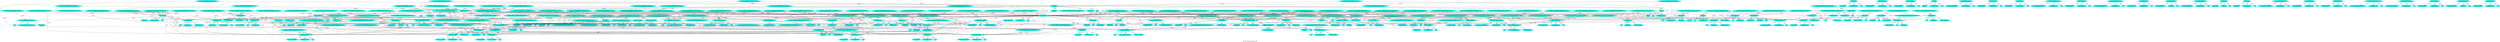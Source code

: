 digraph  {
	graph [label="My facebook ego friendship network"];
	node [label="\N"];
	"Luiz Fernando Pegorer"	 [color="#02F3DD",
		style=filled];
	"Luiz Fernando Pegorer" -> "Luiz Fernando Pegorer"	 [label=friend];
	64026	 [color="#02F3F1",
		label="Luiz Fernando Pegorer",
		style=filled];
	"Luiz Fernando Pegorer" -> 64026	 [label=name];
	64027	 [color="#02F3F1",
		label=100001840368814,
		style=filled];
	"Luiz Fernando Pegorer" -> 64027	 [label=uid];
	64028	 [color="#02F3F1",
		label=60,
		style=filled];
	"Luiz Fernando Pegorer" -> 64028	 [label=posts];
	"João Geraldo Morselli"	 [color="#02F3DD",
		style=filled];
	"Luiz Fernando Pegorer" -> "João Geraldo Morselli"	 [label=friend];
	"Geraldo Carvalho"	 [color="#02F3DD",
		style=filled];
	"Luiz Fernando Pegorer" -> "Geraldo Carvalho"	 [label=friend];
	"Murilo F. R. Murilo"	 [color="#02F3DD",
		style=filled];
	"Luiz Fernando Pegorer" -> "Murilo F. R. Murilo"	 [label=friend];
	"Jose Antonio Moroni"	 [color="#02F3DD",
		style=filled];
	"Luiz Fernando Pegorer" -> "Jose Antonio Moroni"	 [label=friend];
	"Alexandre Alves Santiago"	 [color="#02F3DD",
		style=filled];
	"Luiz Fernando Pegorer" -> "Alexandre Alves Santiago"	 [label=friend];
	"João Geraldo Morselli" -> "João Geraldo Morselli"	 [label=friend];
	64029	 [color="#02F3F1",
		label="João Geraldo Morselli",
		style=filled];
	"João Geraldo Morselli" -> 64029	 [label=name];
	64030	 [color="#02F3F1",
		label=100000611760569,
		style=filled];
	"João Geraldo Morselli" -> 64030	 [label=uid];
	64031	 [color="#02F3F1",
		label=7,
		style=filled];
	"João Geraldo Morselli" -> 64031	 [label=posts];
	"Geraldo Carvalho" -> "Luiz Fernando Pegorer"	 [label=friend];
	"Geraldo Carvalho" -> "João Geraldo Morselli"	 [label=friend];
	64032	 [color="#02F3F1",
		label="Geraldo Carvalho",
		style=filled];
	"Geraldo Carvalho" -> 64032	 [label=name];
	64033	 [color="#02F3F1",
		label=100000491776358,
		style=filled];
	"Geraldo Carvalho" -> 64033	 [label=uid];
	64034	 [color="#02F3F1",
		label=4,
		style=filled];
	"Geraldo Carvalho" -> 64034	 [label=posts];
	"Evilasio Almeida"	 [color="#02F3DD",
		style=filled];
	"Geraldo Carvalho" -> "Evilasio Almeida"	 [label=friend];
	"Geraldo Carvalho" -> "Murilo F. R. Murilo"	 [label=friend];
	"Mayume Kioto Kamura"	 [color="#02F3DD",
		style=filled];
	"Geraldo Carvalho" -> "Mayume Kioto Kamura"	 [label=friend];
	"Cleber Lourenço"	 [color="#02F3DD",
		style=filled];
	"Geraldo Carvalho" -> "Cleber Lourenço"	 [label=friend];
	"Graça Azeredo"	 [color="#02F3DD",
		style=filled];
	"Geraldo Carvalho" -> "Graça Azeredo"	 [label=friend];
	"Evilasio Almeida" -> "Luiz Fernando Pegorer"	 [label=friend];
	64035	 [color="#02F3F1",
		label="Evilasio Almeida",
		style=filled];
	"Evilasio Almeida" -> 64035	 [label=name];
	64036	 [color="#02F3F1",
		label=100001564781259,
		style=filled];
	"Evilasio Almeida" -> 64036	 [label=uid];
	64037	 [color="#02F3F1",
		label=3,
		style=filled];
	"Evilasio Almeida" -> 64037	 [label=posts];
	64038	 [color="#02F3F1",
		label="Murilo F. R. Murilo",
		style=filled];
	"Murilo F. R. Murilo" -> 64038	 [label=name];
	64039	 [color="#02F3F1",
		label=100002545264436,
		style=filled];
	"Murilo F. R. Murilo" -> 64039	 [label=uid];
	64040	 [color="#02F3F1",
		label=2,
		style=filled];
	"Murilo F. R. Murilo" -> 64040	 [label=posts];
	"Manuel Alves"	 [color="#02F3DD",
		style=filled];
	64041	 [color="#02F3F1",
		label="Manuel Alves",
		style=filled];
	"Manuel Alves" -> 64041	 [label=name];
	64042	 [color="#02F3F1",
		label=100000308556769,
		style=filled];
	"Manuel Alves" -> 64042	 [label=uid];
	64043	 [color="#02F3F1",
		label=1,
		style=filled];
	"Manuel Alves" -> 64043	 [label=posts];
	"Edmilson Dos Santos Tiburcio"	 [color="#02F3DD",
		style=filled];
	"Edmilson Dos Santos Tiburcio" -> "Luiz Fernando Pegorer"	 [label=friend];
	"Edmilson Dos Santos Tiburcio" -> "João Geraldo Morselli"	 [label=friend];
	64044	 [color="#02F3F1",
		label="Edmilson Dos Santos Tiburcio",
		style=filled];
	"Edmilson Dos Santos Tiburcio" -> 64044	 [label=name];
	64045	 [color="#02F3F1",
		label=100000165138108,
		style=filled];
	"Edmilson Dos Santos Tiburcio" -> 64045	 [label=uid];
	64046	 [color="#02F3F1",
		label=0,
		style=filled];
	"Edmilson Dos Santos Tiburcio" -> 64046	 [label=posts];
	"Edmilson Dos Santos Tiburcio" -> "Mayume Kioto Kamura"	 [label=friend];
	"Rita Santos"	 [color="#02F3DD",
		style=filled];
	"Rita Santos" -> "Luiz Fernando Pegorer"	 [label=friend];
	"Rita Santos" -> "João Geraldo Morselli"	 [label=friend];
	"Rita Santos" -> "Murilo F. R. Murilo"	 [label=friend];
	64047	 [color="#02F3F1",
		label="Rita Santos",
		style=filled];
	"Rita Santos" -> 64047	 [label=name];
	64048	 [color="#02F3F1",
		label=100002602245881,
		style=filled];
	"Rita Santos" -> 64048	 [label=uid];
	64049	 [color="#02F3F1",
		label=0,
		style=filled];
	"Rita Santos" -> 64049	 [label=posts];
	"Gilberto De Breyne Guarani Kaiowá"	 [color="#02F3DD",
		style=filled];
	"Rita Santos" -> "Gilberto De Breyne Guarani Kaiowá"	 [label=friend];
	"André Caregnato"	 [color="#02F3DD",
		style=filled];
	"Rita Santos" -> "André Caregnato"	 [label=friend];
	"Rodrigo Blazzio"	 [color="#02F3DD",
		style=filled];
	"Rita Santos" -> "Rodrigo Blazzio"	 [label=friend];
	"Fernando Nunes"	 [color="#02F3DD",
		style=filled];
	"Rita Santos" -> "Fernando Nunes"	 [label=friend];
	"Girap Corre Na Veia"	 [color="#02F3DD",
		style=filled];
	64050	 [color="#02F3F1",
		label="Girap Corre Na Veia",
		style=filled];
	"Girap Corre Na Veia" -> 64050	 [label=name];
	64051	 [color="#02F3F1",
		label=100002706681491,
		style=filled];
	"Girap Corre Na Veia" -> 64051	 [label=uid];
	64052	 [color="#02F3F1",
		label=1,
		style=filled];
	"Girap Corre Na Veia" -> 64052	 [label=posts];
	"Edsandro Monteiro"	 [color="#02F3DD",
		style=filled];
	64053	 [color="#02F3F1",
		label="Edsandro Monteiro",
		style=filled];
	"Edsandro Monteiro" -> 64053	 [label=name];
	64054	 [color="#02F3F1",
		label=100001824363686,
		style=filled];
	"Edsandro Monteiro" -> 64054	 [label=uid];
	64055	 [color="#02F3F1",
		label=1,
		style=filled];
	"Edsandro Monteiro" -> 64055	 [label=posts];
	"Democracia Direta"	 [color="#02F3DD",
		style=filled];
	"Democracia Direta" -> "Luiz Fernando Pegorer"	 [label=friend];
	"Democracia Direta" -> "João Geraldo Morselli"	 [label=friend];
	"Democracia Direta" -> "Geraldo Carvalho"	 [label=friend];
	"Democracia Direta" -> "Evilasio Almeida"	 [label=friend];
	"Democracia Direta" -> "Murilo F. R. Murilo"	 [label=friend];
	64056	 [color="#02F3F1",
		label="Democracia Direta",
		style=filled];
	"Democracia Direta" -> 64056	 [label=name];
	64057	 [color="#02F3F1",
		label=100003265980072,
		style=filled];
	"Democracia Direta" -> 64057	 [label=uid];
	64058	 [color="#02F3F1",
		label=4,
		style=filled];
	"Democracia Direta" -> 64058	 [label=posts];
	"Paulo Maia"	 [color="#02F3DD",
		style=filled];
	"Democracia Direta" -> "Paulo Maia"	 [label=friend];
	"João Silva"	 [color="#02F3DD",
		style=filled];
	"Democracia Direta" -> "João Silva"	 [label=friend];
	"Yuri Alexandre Fotógrafo"	 [color="#02F3DD",
		style=filled];
	"Democracia Direta" -> "Yuri Alexandre Fotógrafo"	 [label=friend];
	"Marcos Dias"	 [color="#02F3DD",
		style=filled];
	"Democracia Direta" -> "Marcos Dias"	 [label=friend];
	"Matheus Carvalho"	 [color="#02F3DD",
		style=filled];
	"Democracia Direta" -> "Matheus Carvalho"	 [label=friend];
	"Eunice de Queiroz"	 [color="#02F3DD",
		style=filled];
	"Democracia Direta" -> "Eunice de Queiroz"	 [label=friend];
	"Caio Marcelo Lourenço"	 [color="#02F3DD",
		style=filled];
	"Democracia Direta" -> "Caio Marcelo Lourenço"	 [label=friend];
	"Lucas Barbosa"	 [color="#02F3DD",
		style=filled];
	"Democracia Direta" -> "Lucas Barbosa"	 [label=friend];
	"Democracia Direta" -> "Mayume Kioto Kamura"	 [label=friend];
	"Alfonso Perez"	 [color="#02F3DD",
		style=filled];
	"Democracia Direta" -> "Alfonso Perez"	 [label=friend];
	"Democracia Direta" -> "Jose Antonio Moroni"	 [label=friend];
	"Diego Valadão"	 [color="#02F3DD",
		style=filled];
	"Democracia Direta" -> "Diego Valadão"	 [label=friend];
	"Lumarsol Matos"	 [color="#02F3DD",
		style=filled];
	"Democracia Direta" -> "Lumarsol Matos"	 [label=friend];
	"Democracia Direta" -> "Cleber Lourenço"	 [label=friend];
	"União Por Moradia Paraná"	 [color="#02F3DD",
		style=filled];
	"Democracia Direta" -> "União Por Moradia Paraná"	 [label=friend];
	"Maite Santamarta"	 [color="#02F3DD",
		style=filled];
	"Democracia Direta" -> "Maite Santamarta"	 [label=friend];
	"Rafael Rossi"	 [color="#02F3DD",
		style=filled];
	"Democracia Direta" -> "Rafael Rossi"	 [label=friend];
	"Angelica Angel"	 [color="#02F3DD",
		style=filled];
	"Democracia Direta" -> "Angelica Angel"	 [label=friend];
	"Fernando Lopo"	 [color="#02F3DD",
		style=filled];
	"Democracia Direta" -> "Fernando Lopo"	 [label=friend];
	"Mauricio Gonçalves Vieira"	 [color="#02F3DD",
		style=filled];
	"Democracia Direta" -> "Mauricio Gonçalves Vieira"	 [label=friend];
	"Jornal A Nova Democracia"	 [color="#02F3DD",
		style=filled];
	"Democracia Direta" -> "Jornal A Nova Democracia"	 [label=friend];
	"Democracia Direta" -> "Alexandre Alves Santiago"	 [label=friend];
	"Democracia Direta" -> "Rodrigo Blazzio"	 [label=friend];
	"Hefestos Wend"	 [color="#02F3DD",
		style=filled];
	"Democracia Direta" -> "Hefestos Wend"	 [label=friend];
	"Marcos Celeiro"	 [color="#02F3DD",
		style=filled];
	"Democracia Direta" -> "Marcos Celeiro"	 [label=friend];
	"Daniel Mazola"	 [color="#02F3DD",
		style=filled];
	"Democracia Direta" -> "Daniel Mazola"	 [label=friend];
	"Edson F. Nascimento"	 [color="#02F3DD",
		style=filled];
	"Democracia Direta" -> "Edson F. Nascimento"	 [label=friend];
	"Djanira Tostes de Barros"	 [color="#02F3DD",
		style=filled];
	"Democracia Direta" -> "Djanira Tostes de Barros"	 [label=friend];
	"Democracia Direta" -> "Fernando Nunes"	 [label=friend];
	"Democracia Direta" -> "Graça Azeredo"	 [label=friend];
	"Fhaby Cabral"	 [color="#02F3DD",
		style=filled];
	"Democracia Direta" -> "Fhaby Cabral"	 [label=friend];
	"Acauã Guarani Kaiowá"	 [color="#02F3DD",
		style=filled];
	"Democracia Direta" -> "Acauã Guarani Kaiowá"	 [label=friend];
	"Ana Karla Moreira Silva"	 [color="#02F3DD",
		style=filled];
	"Ana Karla Moreira Silva" -> "Luiz Fernando Pegorer"	 [label=friend];
	64059	 [color="#02F3F1",
		label="Ana Karla Moreira Silva",
		style=filled];
	"Ana Karla Moreira Silva" -> 64059	 [label=name];
	64060	 [color="#02F3F1",
		label=100002471683768,
		style=filled];
	"Ana Karla Moreira Silva" -> 64060	 [label=uid];
	64061	 [color="#02F3F1",
		label=0,
		style=filled];
	"Ana Karla Moreira Silva" -> 64061	 [label=posts];
	"Joao Carlos Santos"	 [color="#02F3DD",
		style=filled];
	"Joao Carlos Santos" -> "Luiz Fernando Pegorer"	 [label=friend];
	64062	 [color="#02F3F1",
		label="Joao Carlos Santos",
		style=filled];
	"Joao Carlos Santos" -> 64062	 [label=name];
	64063	 [color="#02F3F1",
		label=100000972049883,
		style=filled];
	"Joao Carlos Santos" -> 64063	 [label=uid];
	64064	 [color="#02F3F1",
		label=0,
		style=filled];
	"Joao Carlos Santos" -> 64064	 [label=posts];
	64065	 [color="#02F3F1",
		label="Paulo Maia",
		style=filled];
	"Paulo Maia" -> 64065	 [label=name];
	64066	 [color="#02F3F1",
		label=1098825766,
		style=filled];
	"Paulo Maia" -> 64066	 [label=uid];
	64067	 [color="#02F3F1",
		label=3,
		style=filled];
	"Paulo Maia" -> 64067	 [label=posts];
	"Dani Dani"	 [color="#02F3DD",
		style=filled];
	64068	 [color="#02F3F1",
		label="Dani Dani",
		style=filled];
	"Dani Dani" -> 64068	 [label=name];
	64069	 [color="#02F3F1",
		label=100005150976848,
		style=filled];
	"Dani Dani" -> 64069	 [label=uid];
	64070	 [color="#02F3F1",
		label=2,
		style=filled];
	"Dani Dani" -> 64070	 [label=posts];
	"Fernando Araujo Konesuk"	 [color="#02F3DD",
		style=filled];
	64071	 [color="#02F3F1",
		label="Fernando Araujo Konesuk",
		style=filled];
	"Fernando Araujo Konesuk" -> 64071	 [label=name];
	64072	 [color="#02F3F1",
		label=100001876409191,
		style=filled];
	"Fernando Araujo Konesuk" -> 64072	 [label=uid];
	64073	 [color="#02F3F1",
		label=2,
		style=filled];
	"Fernando Araujo Konesuk" -> 64073	 [label=posts];
	"João Silva" -> "João Silva"	 [label=friend];
	64074	 [color="#02F3F1",
		label="João Silva",
		style=filled];
	"João Silva" -> 64074	 [label=name];
	64075	 [color="#02F3F1",
		label=100005069190396,
		style=filled];
	"João Silva" -> 64075	 [label=uid];
	64076	 [color="#02F3F1",
		label=3,
		style=filled];
	"João Silva" -> 64076	 [label=posts];
	64077	 [color="#02F3F1",
		label="Yuri Alexandre Fotógrafo",
		style=filled];
	"Yuri Alexandre Fotógrafo" -> 64077	 [label=name];
	64078	 [color="#02F3F1",
		label=100001700432573,
		style=filled];
	"Yuri Alexandre Fotógrafo" -> 64078	 [label=uid];
	64079	 [color="#02F3F1",
		label=1,
		style=filled];
	"Yuri Alexandre Fotógrafo" -> 64079	 [label=posts];
	"Huma Tecnologia"	 [color="#02F3DD",
		style=filled];
	64080	 [color="#02F3F1",
		label="Huma Tecnologia",
		style=filled];
	"Huma Tecnologia" -> 64080	 [label=name];
	64081	 [color="#02F3F1",
		label=100002293478574,
		style=filled];
	"Huma Tecnologia" -> 64081	 [label=uid];
	64082	 [color="#02F3F1",
		label=3,
		style=filled];
	"Huma Tecnologia" -> 64082	 [label=posts];
	64083	 [color="#02F3F1",
		label="Gilberto De Breyne Guarani Kaiowá",
		style=filled];
	"Gilberto De Breyne Guarani Kaiowá" -> 64083	 [label=name];
	64084	 [color="#02F3F1",
		label=1400035362,
		style=filled];
	"Gilberto De Breyne Guarani Kaiowá" -> 64084	 [label=uid];
	64085	 [color="#02F3F1",
		label=2,
		style=filled];
	"Gilberto De Breyne Guarani Kaiowá" -> 64085	 [label=posts];
	64086	 [color="#02F3F1",
		label="André Caregnato",
		style=filled];
	"André Caregnato" -> 64086	 [label=name];
	64087	 [color="#02F3F1",
		label=100001422530196,
		style=filled];
	"André Caregnato" -> 64087	 [label=uid];
	64088	 [color="#02F3F1",
		label=3,
		style=filled];
	"André Caregnato" -> 64088	 [label=posts];
	"Paulo Kasmirski"	 [color="#02F3DD",
		style=filled];
	64089	 [color="#02F3F1",
		label="Paulo Kasmirski",
		style=filled];
	"Paulo Kasmirski" -> 64089	 [label=name];
	64090	 [color="#02F3F1",
		label=100000577551611,
		style=filled];
	"Paulo Kasmirski" -> 64090	 [label=uid];
	64091	 [color="#02F3F1",
		label=2,
		style=filled];
	"Paulo Kasmirski" -> 64091	 [label=posts];
	"Marcos Dias" -> "Marcos Dias"	 [label=friend];
	64092	 [color="#02F3F1",
		label="Marcos Dias",
		style=filled];
	"Marcos Dias" -> 64092	 [label=name];
	64093	 [color="#02F3F1",
		label=1669313773,
		style=filled];
	"Marcos Dias" -> 64093	 [label=uid];
	64094	 [color="#02F3F1",
		label=2,
		style=filled];
	"Marcos Dias" -> 64094	 [label=posts];
	"Marcos Dias" -> "Alfonso Perez"	 [label=friend];
	"Jeferson Pereira"	 [color="#02F3DD",
		style=filled];
	"Jeferson Pereira" -> "Jeferson Pereira"	 [label=friend];
	64095	 [color="#02F3F1",
		label="Jeferson Pereira",
		style=filled];
	"Jeferson Pereira" -> 64095	 [label=name];
	64096	 [color="#02F3F1",
		label=100000112249273,
		style=filled];
	"Jeferson Pereira" -> 64096	 [label=uid];
	64097	 [color="#02F3F1",
		label=1,
		style=filled];
	"Jeferson Pereira" -> 64097	 [label=posts];
	"Jeferson Pereira" -> "Alfonso Perez"	 [label=friend];
	"Núcleo De Consciência Negra"	 [color="#02F3DD",
		style=filled];
	64098	 [color="#02F3F1",
		label="Núcleo De Consciência Negra",
		style=filled];
	"Núcleo De Consciência Negra" -> 64098	 [label=name];
	64099	 [color="#02F3F1",
		label=100002618333183,
		style=filled];
	"Núcleo De Consciência Negra" -> 64099	 [label=uid];
	64100	 [color="#02F3F1",
		label=1,
		style=filled];
	"Núcleo De Consciência Negra" -> 64100	 [label=posts];
	"Matheus Carvalho" -> "Matheus Carvalho"	 [label=friend];
	64101	 [color="#02F3F1",
		label="Matheus Carvalho",
		style=filled];
	"Matheus Carvalho" -> 64101	 [label=name];
	64102	 [color="#02F3F1",
		label=100002951347222,
		style=filled];
	"Matheus Carvalho" -> 64102	 [label=uid];
	64103	 [color="#02F3F1",
		label=3,
		style=filled];
	"Matheus Carvalho" -> 64103	 [label=posts];
	"Eunice de Queiroz" -> "Eunice de Queiroz"	 [label=friend];
	64104	 [color="#02F3F1",
		label="Eunice de Queiroz",
		style=filled];
	"Eunice de Queiroz" -> 64104	 [label=name];
	64105	 [color="#02F3F1",
		label=100003359510759,
		style=filled];
	"Eunice de Queiroz" -> 64105	 [label=uid];
	64106	 [color="#02F3F1",
		label=1,
		style=filled];
	"Eunice de Queiroz" -> 64106	 [label=posts];
	"Joao Santos"	 [color="#02F3DD",
		style=filled];
	"Joao Santos" -> "André Caregnato"	 [label=friend];
	64107	 [color="#02F3F1",
		label="Joao Santos",
		style=filled];
	"Joao Santos" -> 64107	 [label=name];
	64108	 [color="#02F3F1",
		label=1069095194,
		style=filled];
	"Joao Santos" -> 64108	 [label=uid];
	64109	 [color="#02F3F1",
		label=0,
		style=filled];
	"Joao Santos" -> 64109	 [label=posts];
	"Joao Santos" -> "Lucas Barbosa"	 [label=friend];
	"Joao Santos" -> "Diego Valadão"	 [label=friend];
	"Joao Santos" -> "Cleber Lourenço"	 [label=friend];
	"Joao Santos" -> "Edson F. Nascimento"	 [label=friend];
	"Caio Marcelo Lourenço" -> "Caio Marcelo Lourenço"	 [label=friend];
	64110	 [color="#02F3F1",
		label="Caio Marcelo Lourenço",
		style=filled];
	"Caio Marcelo Lourenço" -> 64110	 [label=name];
	64111	 [color="#02F3F1",
		label=100000612866607,
		style=filled];
	"Caio Marcelo Lourenço" -> 64111	 [label=uid];
	64112	 [color="#02F3F1",
		label=1,
		style=filled];
	"Caio Marcelo Lourenço" -> 64112	 [label=posts];
	"ByAnon Fawkes"	 [color="#02F3DD",
		style=filled];
	"ByAnon Fawkes" -> "Caio Marcelo Lourenço"	 [label=friend];
	"ByAnon Fawkes" -> "ByAnon Fawkes"	 [label=friend];
	64113	 [color="#02F3F1",
		label="ByAnon Fawkes",
		style=filled];
	"ByAnon Fawkes" -> 64113	 [label=name];
	64114	 [color="#02F3F1",
		label=100003343697776,
		style=filled];
	"ByAnon Fawkes" -> 64114	 [label=uid];
	64115	 [color="#02F3F1",
		label=1,
		style=filled];
	"ByAnon Fawkes" -> 64115	 [label=posts];
	64116	 [color="#02F3F1",
		label="Lucas Barbosa",
		style=filled];
	"Lucas Barbosa" -> 64116	 [label=name];
	64117	 [color="#02F3F1",
		label=100001574534046,
		style=filled];
	"Lucas Barbosa" -> 64117	 [label=uid];
	64118	 [color="#02F3F1",
		label=3,
		style=filled];
	"Lucas Barbosa" -> 64118	 [label=posts];
	"Leandro Peña-Salvatico"	 [color="#02F3DD",
		style=filled];
	64119	 [color="#02F3F1",
		label="Leandro Peña-Salvatico",
		style=filled];
	"Leandro Peña-Salvatico" -> 64119	 [label=name];
	64120	 [color="#02F3F1",
		label=582645797,
		style=filled];
	"Leandro Peña-Salvatico" -> 64120	 [label=uid];
	64121	 [color="#02F3F1",
		label=2,
		style=filled];
	"Leandro Peña-Salvatico" -> 64121	 [label=posts];
	"Mayume Kioto Kamura" -> "Mayume Kioto Kamura"	 [label=friend];
	64122	 [color="#02F3F1",
		label="Mayume Kioto Kamura",
		style=filled];
	"Mayume Kioto Kamura" -> 64122	 [label=name];
	64123	 [color="#02F3F1",
		label=100004484221675,
		style=filled];
	"Mayume Kioto Kamura" -> 64123	 [label=uid];
	64124	 [color="#02F3F1",
		label=4,
		style=filled];
	"Mayume Kioto Kamura" -> 64124	 [label=posts];
	"Alfonso Perez" -> "Democracia Direta"	 [label=friend];
	"Alfonso Perez" -> "Alfonso Perez"	 [label=friend];
	64125	 [color="#02F3F1",
		label="Alfonso Perez",
		style=filled];
	"Alfonso Perez" -> 64125	 [label=name];
	64126	 [color="#02F3F1",
		label=100002699638563,
		style=filled];
	"Alfonso Perez" -> 64126	 [label=uid];
	64127	 [color="#02F3F1",
		label=2,
		style=filled];
	"Alfonso Perez" -> 64127	 [label=posts];
	64128	 [color="#02F3F1",
		label="Jose Antonio Moroni",
		style=filled];
	"Jose Antonio Moroni" -> 64128	 [label=name];
	64129	 [color="#02F3F1",
		label=1385161181,
		style=filled];
	"Jose Antonio Moroni" -> 64129	 [label=uid];
	64130	 [color="#02F3F1",
		label=5,
		style=filled];
	"Jose Antonio Moroni" -> 64130	 [label=posts];
	"Diego Valadão" -> "Luiz Fernando Pegorer"	 [label=friend];
	"Diego Valadão" -> "João Geraldo Morselli"	 [label=friend];
	"Diego Valadão" -> "Democracia Direta"	 [label=friend];
	"Diego Valadão" -> "Alfonso Perez"	 [label=friend];
	"Diego Valadão" -> "Jose Antonio Moroni"	 [label=friend];
	"Diego Valadão" -> "Diego Valadão"	 [label=friend];
	64131	 [color="#02F3F1",
		label="Diego Valadão",
		style=filled];
	"Diego Valadão" -> 64131	 [label=name];
	64132	 [color="#02F3F1",
		label=100000139196863,
		style=filled];
	"Diego Valadão" -> 64132	 [label=uid];
	64133	 [color="#02F3F1",
		label=1,
		style=filled];
	"Diego Valadão" -> 64133	 [label=posts];
	"Diego Valadão" -> "Lumarsol Matos"	 [label=friend];
	"Diego Valadão" -> "Cleber Lourenço"	 [label=friend];
	"Diego Valadão" -> "União Por Moradia Paraná"	 [label=friend];
	"Diego Valadão" -> "Maite Santamarta"	 [label=friend];
	"Lumarsol Matos" -> "João Geraldo Morselli"	 [label=friend];
	64134	 [color="#02F3F1",
		label="Lumarsol Matos",
		style=filled];
	"Lumarsol Matos" -> 64134	 [label=name];
	64135	 [color="#02F3F1",
		label=577324396,
		style=filled];
	"Lumarsol Matos" -> 64135	 [label=uid];
	64136	 [color="#02F3F1",
		label=1,
		style=filled];
	"Lumarsol Matos" -> 64136	 [label=posts];
	"Marcha Xingu Vivo"	 [color="#02F3DD",
		style=filled];
	64137	 [color="#02F3F1",
		label="Marcha Xingu Vivo",
		style=filled];
	"Marcha Xingu Vivo" -> 64137	 [label=name];
	64138	 [color="#02F3F1",
		label=100003150897966,
		style=filled];
	"Marcha Xingu Vivo" -> 64138	 [label=uid];
	64139	 [color="#02F3F1",
		label=1,
		style=filled];
	"Marcha Xingu Vivo" -> 64139	 [label=posts];
	"Cleber Lourenço" -> "Cleber Lourenço"	 [label=friend];
	64140	 [color="#02F3F1",
		label="Cleber Lourenço",
		style=filled];
	"Cleber Lourenço" -> 64140	 [label=name];
	64141	 [color="#02F3F1",
		label=100000067478391,
		style=filled];
	"Cleber Lourenço" -> 64141	 [label=uid];
	64142	 [color="#02F3F1",
		label=4,
		style=filled];
	"Cleber Lourenço" -> 64142	 [label=posts];
	"Walther Antonio Diogo Walther Diogo"	 [color="#02F3DD",
		style=filled];
	"Walther Antonio Diogo Walther Diogo" -> "Luiz Fernando Pegorer"	 [label=friend];
	64143	 [color="#02F3F1",
		label="Walther Antonio Diogo Walther Diogo",
		style=filled];
	"Walther Antonio Diogo Walther Diogo" -> 64143	 [label=name];
	64144	 [color="#02F3F1",
		label=1819158439,
		style=filled];
	"Walther Antonio Diogo Walther Diogo" -> 64144	 [label=uid];
	64145	 [color="#02F3F1",
		label=2,
		style=filled];
	"Walther Antonio Diogo Walther Diogo" -> 64145	 [label=posts];
	"Gílber Martins Duarte Duarte"	 [color="#02F3DD",
		style=filled];
	64146	 [color="#02F3F1",
		label="Gílber Martins Duarte Duarte",
		style=filled];
	"Gílber Martins Duarte Duarte" -> 64146	 [label=name];
	64147	 [color="#02F3F1",
		label=100001080616837,
		style=filled];
	"Gílber Martins Duarte Duarte" -> 64147	 [label=uid];
	64148	 [color="#02F3F1",
		label=1,
		style=filled];
	"Gílber Martins Duarte Duarte" -> 64148	 [label=posts];
	"Marcelo Soares"	 [color="#02F3DD",
		style=filled];
	"Marcelo Soares" -> "Luiz Fernando Pegorer"	 [label=friend];
	64149	 [color="#02F3F1",
		label="Marcelo Soares",
		style=filled];
	"Marcelo Soares" -> 64149	 [label=name];
	64150	 [color="#02F3F1",
		label=100002455528302,
		style=filled];
	"Marcelo Soares" -> 64150	 [label=uid];
	64151	 [color="#02F3F1",
		label=2,
		style=filled];
	"Marcelo Soares" -> 64151	 [label=posts];
	"Marcelo Soares" -> "Acauã Guarani Kaiowá"	 [label=friend];
	"Revo Cultura Livre"	 [color="#02F3DD",
		style=filled];
	64152	 [color="#02F3F1",
		label="Revo Cultura Livre",
		style=filled];
	"Revo Cultura Livre" -> 64152	 [label=name];
	64153	 [color="#02F3F1",
		label=100002186685641,
		style=filled];
	"Revo Cultura Livre" -> 64153	 [label=uid];
	64154	 [color="#02F3F1",
		label=1,
		style=filled];
	"Revo Cultura Livre" -> 64154	 [label=posts];
	64155	 [color="#02F3F1",
		label="União Por Moradia Paraná",
		style=filled];
	"União Por Moradia Paraná" -> 64155	 [label=name];
	64156	 [color="#02F3F1",
		label=100000438033584,
		style=filled];
	"União Por Moradia Paraná" -> 64156	 [label=uid];
	64157	 [color="#02F3F1",
		label=2,
		style=filled];
	"União Por Moradia Paraná" -> 64157	 [label=posts];
	"Antonio Jacinto Indio"	 [color="#02F3DD",
		style=filled];
	64158	 [color="#02F3F1",
		label="Antonio Jacinto Indio",
		style=filled];
	"Antonio Jacinto Indio" -> 64158	 [label=name];
	64159	 [color="#02F3F1",
		label=1511473815,
		style=filled];
	"Antonio Jacinto Indio" -> 64159	 [label=uid];
	64160	 [color="#02F3F1",
		label=1,
		style=filled];
	"Antonio Jacinto Indio" -> 64160	 [label=posts];
	64161	 [color="#02F3F1",
		label="Maite Santamarta",
		style=filled];
	"Maite Santamarta" -> 64161	 [label=name];
	64162	 [color="#02F3F1",
		label=100002450637384,
		style=filled];
	"Maite Santamarta" -> 64162	 [label=uid];
	64163	 [color="#02F3F1",
		label=1,
		style=filled];
	"Maite Santamarta" -> 64163	 [label=posts];
	"Lis Rodrigues Rodrigues"	 [color="#02F3DD",
		style=filled];
	"Lis Rodrigues Rodrigues" -> "Luiz Fernando Pegorer"	 [label=friend];
	64164	 [color="#02F3F1",
		label="Lis Rodrigues Rodrigues",
		style=filled];
	"Lis Rodrigues Rodrigues" -> 64164	 [label=name];
	64165	 [color="#02F3F1",
		label=100000517975763,
		style=filled];
	"Lis Rodrigues Rodrigues" -> 64165	 [label=uid];
	64166	 [color="#02F3F1",
		label=0,
		style=filled];
	"Lis Rodrigues Rodrigues" -> 64166	 [label=posts];
	"Lis Rodrigues Rodrigues" -> "Rafael Rossi"	 [label=friend];
	"Ana Carolina Bordonale Delefrate"	 [color="#02F3DD",
		style=filled];
	"Ana Carolina Bordonale Delefrate" -> "Luiz Fernando Pegorer"	 [label=friend];
	64167	 [color="#02F3F1",
		label="Ana Carolina Bordonale Delefrate",
		style=filled];
	"Ana Carolina Bordonale Delefrate" -> 64167	 [label=name];
	64168	 [color="#02F3F1",
		label=100002602098389,
		style=filled];
	"Ana Carolina Bordonale Delefrate" -> 64168	 [label=uid];
	64169	 [color="#02F3F1",
		label=0,
		style=filled];
	"Ana Carolina Bordonale Delefrate" -> 64169	 [label=posts];
	64170	 [color="#02F3F1",
		label="Rafael Rossi",
		style=filled];
	"Rafael Rossi" -> 64170	 [label=name];
	64171	 [color="#02F3F1",
		label=100001215383224,
		style=filled];
	"Rafael Rossi" -> 64171	 [label=uid];
	64172	 [color="#02F3F1",
		label=1,
		style=filled];
	"Rafael Rossi" -> 64172	 [label=posts];
	"Vinicius Dias"	 [color="#02F3DD",
		style=filled];
	"Vinicius Dias" -> "Rafael Rossi"	 [label=friend];
	64173	 [color="#02F3F1",
		label="Vinicius Dias",
		style=filled];
	"Vinicius Dias" -> 64173	 [label=name];
	64174	 [color="#02F3F1",
		label=100000761608134,
		style=filled];
	"Vinicius Dias" -> 64174	 [label=uid];
	64175	 [color="#02F3F1",
		label=0,
		style=filled];
	"Vinicius Dias" -> 64175	 [label=posts];
	"Fernando Mutti Rebello"	 [color="#02F3DD",
		style=filled];
	"Fernando Mutti Rebello" -> "Luiz Fernando Pegorer"	 [label=friend];
	64176	 [color="#02F3F1",
		label="Fernando Mutti Rebello",
		style=filled];
	"Fernando Mutti Rebello" -> 64176	 [label=name];
	64177	 [color="#02F3F1",
		label=100003643495677,
		style=filled];
	"Fernando Mutti Rebello" -> 64177	 [label=uid];
	64178	 [color="#02F3F1",
		label=0,
		style=filled];
	"Fernando Mutti Rebello" -> 64178	 [label=posts];
	"Angelica Angel" -> "Alfonso Perez"	 [label=friend];
	64179	 [color="#02F3F1",
		label="Angelica Angel",
		style=filled];
	"Angelica Angel" -> 64179	 [label=name];
	64180	 [color="#02F3F1",
		label=100001072510301,
		style=filled];
	"Angelica Angel" -> 64180	 [label=uid];
	64181	 [color="#02F3F1",
		label=2,
		style=filled];
	"Angelica Angel" -> 64181	 [label=posts];
	64182	 [color="#02F3F1",
		label="Fernando Lopo",
		style=filled];
	"Fernando Lopo" -> 64182	 [label=name];
	64183	 [color="#02F3F1",
		label=100000023447779,
		style=filled];
	"Fernando Lopo" -> 64183	 [label=uid];
	64184	 [color="#02F3F1",
		label=1,
		style=filled];
	"Fernando Lopo" -> 64184	 [label=posts];
	"José F. Capela"	 [color="#02F3DD",
		style=filled];
	"José F. Capela" -> "Fernando Lopo"	 [label=friend];
	64185	 [color="#02F3F1",
		label="José F. Capela",
		style=filled];
	"José F. Capela" -> 64185	 [label=name];
	64186	 [color="#02F3F1",
		label=100000752716551,
		style=filled];
	"José F. Capela" -> 64186	 [label=uid];
	64187	 [color="#02F3F1",
		label=0,
		style=filled];
	"José F. Capela" -> 64187	 [label=posts];
	"Mauricio Gonçalves Vieira" -> "Democracia Direta"	 [label=friend];
	"Mauricio Gonçalves Vieira" -> "ByAnon Fawkes"	 [label=friend];
	"Mauricio Gonçalves Vieira" -> "Leandro Peña-Salvatico"	 [label=friend];
	"Mauricio Gonçalves Vieira" -> "Mauricio Gonçalves Vieira"	 [label=friend];
	64188	 [color="#02F3F1",
		label="Mauricio Gonçalves Vieira",
		style=filled];
	"Mauricio Gonçalves Vieira" -> 64188	 [label=name];
	64189	 [color="#02F3F1",
		label=1739305394,
		style=filled];
	"Mauricio Gonçalves Vieira" -> 64189	 [label=uid];
	64190	 [color="#02F3F1",
		label=1,
		style=filled];
	"Mauricio Gonçalves Vieira" -> 64190	 [label=posts];
	"Mauricio Gonçalves Vieira" -> "Alexandre Alves Santiago"	 [label=friend];
	64191	 [color="#02F3F1",
		label="Jornal A Nova Democracia",
		style=filled];
	"Jornal A Nova Democracia" -> 64191	 [label=name];
	64192	 [color="#02F3F1",
		label=100002530371938,
		style=filled];
	"Jornal A Nova Democracia" -> 64192	 [label=uid];
	64193	 [color="#02F3F1",
		label=2,
		style=filled];
	"Jornal A Nova Democracia" -> 64193	 [label=posts];
	"Alexandre Alves Santiago" -> "Alexandre Alves Santiago"	 [label=friend];
	64194	 [color="#02F3F1",
		label="Alexandre Alves Santiago",
		style=filled];
	"Alexandre Alves Santiago" -> 64194	 [label=name];
	64195	 [color="#02F3F1",
		label=100000178194407,
		style=filled];
	"Alexandre Alves Santiago" -> 64195	 [label=uid];
	64196	 [color="#02F3F1",
		label=6,
		style=filled];
	"Alexandre Alves Santiago" -> 64196	 [label=posts];
	"Juliane Botelho Ricaldes"	 [color="#02F3DD",
		style=filled];
	64197	 [color="#02F3F1",
		label="Juliane Botelho Ricaldes",
		style=filled];
	"Juliane Botelho Ricaldes" -> 64197	 [label=name];
	64198	 [color="#02F3F1",
		label=100000031359851,
		style=filled];
	"Juliane Botelho Ricaldes" -> 64198	 [label=uid];
	64199	 [color="#02F3F1",
		label=2,
		style=filled];
	"Juliane Botelho Ricaldes" -> 64199	 [label=posts];
	"Ivonete Jacob"	 [color="#02F3DD",
		style=filled];
	64200	 [color="#02F3F1",
		label="Ivonete Jacob",
		style=filled];
	"Ivonete Jacob" -> 64200	 [label=name];
	64201	 [color="#02F3F1",
		label=761802617,
		style=filled];
	"Ivonete Jacob" -> 64201	 [label=uid];
	64202	 [color="#02F3F1",
		label=1,
		style=filled];
	"Ivonete Jacob" -> 64202	 [label=posts];
	"Rodrigo Blazzio" -> "Luiz Fernando Pegorer"	 [label=friend];
	64203	 [color="#02F3F1",
		label="Rodrigo Blazzio",
		style=filled];
	"Rodrigo Blazzio" -> 64203	 [label=name];
	64204	 [color="#02F3F1",
		label=100001894088799,
		style=filled];
	"Rodrigo Blazzio" -> 64204	 [label=uid];
	64205	 [color="#02F3F1",
		label=3,
		style=filled];
	"Rodrigo Blazzio" -> 64205	 [label=posts];
	64206	 [color="#02F3F1",
		label="Hefestos Wend",
		style=filled];
	"Hefestos Wend" -> 64206	 [label=name];
	64207	 [color="#02F3F1",
		label=100004673222830,
		style=filled];
	"Hefestos Wend" -> 64207	 [label=uid];
	64208	 [color="#02F3F1",
		label=1,
		style=filled];
	"Hefestos Wend" -> 64208	 [label=posts];
	64209	 [color="#02F3F1",
		label="Marcos Celeiro",
		style=filled];
	"Marcos Celeiro" -> 64209	 [label=name];
	64210	 [color="#02F3F1",
		label=1314951704,
		style=filled];
	"Marcos Celeiro" -> 64210	 [label=uid];
	64211	 [color="#02F3F1",
		label=3,
		style=filled];
	"Marcos Celeiro" -> 64211	 [label=posts];
	"Regina Luisa"	 [color="#02F3DD",
		style=filled];
	64212	 [color="#02F3F1",
		label="Regina Luisa",
		style=filled];
	"Regina Luisa" -> 64212	 [label=name];
	64213	 [color="#02F3F1",
		label=100004283113278,
		style=filled];
	"Regina Luisa" -> 64213	 [label=uid];
	64214	 [color="#02F3F1",
		label=1,
		style=filled];
	"Regina Luisa" -> 64214	 [label=posts];
	"Ivan Davi"	 [color="#02F3DD",
		style=filled];
	"Ivan Davi" -> "Angelica Angel"	 [label=friend];
	64215	 [color="#02F3F1",
		label="Ivan Davi",
		style=filled];
	"Ivan Davi" -> 64215	 [label=name];
	64216	 [color="#02F3F1",
		label=100000201552297,
		style=filled];
	"Ivan Davi" -> 64216	 [label=uid];
	64217	 [color="#02F3F1",
		label=0,
		style=filled];
	"Ivan Davi" -> 64217	 [label=posts];
	"Jose Luiz Junior"	 [color="#02F3DD",
		style=filled];
	"Jose Luiz Junior" -> "Angelica Angel"	 [label=friend];
	64218	 [color="#02F3F1",
		label="Jose Luiz Junior",
		style=filled];
	"Jose Luiz Junior" -> 64218	 [label=name];
	64219	 [color="#02F3F1",
		label=100003939810189,
		style=filled];
	"Jose Luiz Junior" -> 64219	 [label=uid];
	64220	 [color="#02F3F1",
		label=0,
		style=filled];
	"Jose Luiz Junior" -> 64220	 [label=posts];
	"Sabrina Oliveira"	 [color="#02F3DD",
		style=filled];
	"Sabrina Oliveira" -> "Luiz Fernando Pegorer"	 [label=friend];
	"Sabrina Oliveira" -> "Rodrigo Blazzio"	 [label=friend];
	64221	 [color="#02F3F1",
		label="Sabrina Oliveira",
		style=filled];
	"Sabrina Oliveira" -> 64221	 [label=name];
	64222	 [color="#02F3F1",
		label=100000200976565,
		style=filled];
	"Sabrina Oliveira" -> 64222	 [label=uid];
	64223	 [color="#02F3F1",
		label=0,
		style=filled];
	"Sabrina Oliveira" -> 64223	 [label=posts];
	"Pablo Müller"	 [color="#02F3DD",
		style=filled];
	"Pablo Müller" -> "Luiz Fernando Pegorer"	 [label=friend];
	64224	 [color="#02F3F1",
		label="Pablo Müller",
		style=filled];
	"Pablo Müller" -> 64224	 [label=name];
	64225	 [color="#02F3F1",
		label=100000082224300,
		style=filled];
	"Pablo Müller" -> 64225	 [label=uid];
	64226	 [color="#02F3F1",
		label=0,
		style=filled];
	"Pablo Müller" -> 64226	 [label=posts];
	"Victor Moretti"	 [color="#02F3DD",
		style=filled];
	"Victor Moretti" -> "Mayume Kioto Kamura"	 [label=friend];
	64227	 [color="#02F3F1",
		label="Victor Moretti",
		style=filled];
	"Victor Moretti" -> 64227	 [label=name];
	64228	 [color="#02F3F1",
		label=100001597392279,
		style=filled];
	"Victor Moretti" -> 64228	 [label=uid];
	64229	 [color="#02F3F1",
		label=0,
		style=filled];
	"Victor Moretti" -> 64229	 [label=posts];
	"Jose Vasconcelos Vasconcelos"	 [color="#02F3DD",
		style=filled];
	64230	 [color="#02F3F1",
		label="Jose Vasconcelos Vasconcelos",
		style=filled];
	"Jose Vasconcelos Vasconcelos" -> 64230	 [label=name];
	64231	 [color="#02F3F1",
		label=100000097321513,
		style=filled];
	"Jose Vasconcelos Vasconcelos" -> 64231	 [label=uid];
	64232	 [color="#02F3F1",
		label=1,
		style=filled];
	"Jose Vasconcelos Vasconcelos" -> 64232	 [label=posts];
	64233	 [color="#02F3F1",
		label="Daniel Mazola",
		style=filled];
	"Daniel Mazola" -> 64233	 [label=name];
	64234	 [color="#02F3F1",
		label=100002335680833,
		style=filled];
	"Daniel Mazola" -> 64234	 [label=uid];
	64235	 [color="#02F3F1",
		label=3,
		style=filled];
	"Daniel Mazola" -> 64235	 [label=posts];
	"Marduke Reese"	 [color="#02F3DD",
		style=filled];
	"Marduke Reese" -> "Angelica Angel"	 [label=friend];
	64236	 [color="#02F3F1",
		label="Marduke Reese",
		style=filled];
	"Marduke Reese" -> 64236	 [label=name];
	64237	 [color="#02F3F1",
		label=1410736429,
		style=filled];
	"Marduke Reese" -> 64237	 [label=uid];
	64238	 [color="#02F3F1",
		label=0,
		style=filled];
	"Marduke Reese" -> 64238	 [label=posts];
	"Edson F. Nascimento" -> "Edson F. Nascimento"	 [label=friend];
	64239	 [color="#02F3F1",
		label="Edson F. Nascimento",
		style=filled];
	"Edson F. Nascimento" -> 64239	 [label=name];
	64240	 [color="#02F3F1",
		label=100001502259602,
		style=filled];
	"Edson F. Nascimento" -> 64240	 [label=uid];
	64241	 [color="#02F3F1",
		label=2,
		style=filled];
	"Edson F. Nascimento" -> 64241	 [label=posts];
	"Edson F. Nascimento" -> "Djanira Tostes de Barros"	 [label=friend];
	"Djanira Tostes de Barros" -> "Edson F. Nascimento"	 [label=friend];
	64242	 [color="#02F3F1",
		label="Djanira Tostes de Barros",
		style=filled];
	"Djanira Tostes de Barros" -> 64242	 [label=name];
	64243	 [color="#02F3F1",
		label=100000435102985,
		style=filled];
	"Djanira Tostes de Barros" -> 64243	 [label=uid];
	64244	 [color="#02F3F1",
		label=2,
		style=filled];
	"Djanira Tostes de Barros" -> 64244	 [label=posts];
	"José Da Silva Guarani Kaiowá"	 [color="#02F3DD",
		style=filled];
	"José Da Silva Guarani Kaiowá" -> "Djanira Tostes de Barros"	 [label=friend];
	64245	 [color="#02F3F1",
		label="José Da Silva Guarani Kaiowá",
		style=filled];
	"José Da Silva Guarani Kaiowá" -> 64245	 [label=name];
	64246	 [color="#02F3F1",
		label=100004333183527,
		style=filled];
	"José Da Silva Guarani Kaiowá" -> 64246	 [label=uid];
	64247	 [color="#02F3F1",
		label=0,
		style=filled];
	"José Da Silva Guarani Kaiowá" -> 64247	 [label=posts];
	64248	 [color="#02F3F1",
		label="Fernando Nunes",
		style=filled];
	"Fernando Nunes" -> 64248	 [label=name];
	64249	 [color="#02F3F1",
		label=100001105343770,
		style=filled];
	"Fernando Nunes" -> 64249	 [label=uid];
	64250	 [color="#02F3F1",
		label=1,
		style=filled];
	"Fernando Nunes" -> 64250	 [label=posts];
	"Evangelo KAlemanis"	 [color="#02F3DD",
		style=filled];
	64251	 [color="#02F3F1",
		label="Evangelo KAlemanis",
		style=filled];
	"Evangelo KAlemanis" -> 64251	 [label=name];
	64252	 [color="#02F3F1",
		label=100000232579980,
		style=filled];
	"Evangelo KAlemanis" -> 64252	 [label=uid];
	64253	 [color="#02F3F1",
		label=1,
		style=filled];
	"Evangelo KAlemanis" -> 64253	 [label=posts];
	"Jf Mark"	 [color="#02F3DD",
		style=filled];
	"Jf Mark" -> "Democracia Direta"	 [label=friend];
	64254	 [color="#02F3F1",
		label="Jf Mark",
		style=filled];
	"Jf Mark" -> 64254	 [label=name];
	64255	 [color="#02F3F1",
		label=100000415545312,
		style=filled];
	"Jf Mark" -> 64255	 [label=uid];
	64256	 [color="#02F3F1",
		label=0,
		style=filled];
	"Jf Mark" -> 64256	 [label=posts];
	64257	 [color="#02F3F1",
		label="Graça Azeredo",
		style=filled];
	"Graça Azeredo" -> 64257	 [label=name];
	64258	 [color="#02F3F1",
		label=100000847777938,
		style=filled];
	"Graça Azeredo" -> 64258	 [label=uid];
	64259	 [color="#02F3F1",
		label=1,
		style=filled];
	"Graça Azeredo" -> 64259	 [label=posts];
	"Mucuriense Mucuri"	 [color="#02F3DD",
		style=filled];
	64260	 [color="#02F3F1",
		label="Mucuriense Mucuri",
		style=filled];
	"Mucuriense Mucuri" -> 64260	 [label=name];
	64261	 [color="#02F3F1",
		label=100003178283806,
		style=filled];
	"Mucuriense Mucuri" -> 64261	 [label=uid];
	64262	 [color="#02F3F1",
		label=1,
		style=filled];
	"Mucuriense Mucuri" -> 64262	 [label=posts];
	"Ulisses Guimarães Sobrinho Neto"	 [color="#02F3DD",
		style=filled];
	64263	 [color="#02F3F1",
		label="Ulisses Guimarães Sobrinho Neto",
		style=filled];
	"Ulisses Guimarães Sobrinho Neto" -> 64263	 [label=name];
	64264	 [color="#02F3F1",
		label=100002656171083,
		style=filled];
	"Ulisses Guimarães Sobrinho Neto" -> 64264	 [label=uid];
	64265	 [color="#02F3F1",
		label=1,
		style=filled];
	"Ulisses Guimarães Sobrinho Neto" -> 64265	 [label=posts];
	"Las Zee Yowl Us"	 [color="#02F3DD",
		style=filled];
	"Las Zee Yowl Us" -> "Luiz Fernando Pegorer"	 [label=friend];
	"Las Zee Yowl Us" -> "João Geraldo Morselli"	 [label=friend];
	"Las Zee Yowl Us" -> "Geraldo Carvalho"	 [label=friend];
	"Las Zee Yowl Us" -> "Evilasio Almeida"	 [label=friend];
	"Las Zee Yowl Us" -> "Mayume Kioto Kamura"	 [label=friend];
	"Las Zee Yowl Us" -> "Alexandre Alves Santiago"	 [label=friend];
	"Las Zee Yowl Us" -> "Rodrigo Blazzio"	 [label=friend];
	"Las Zee Yowl Us" -> "Daniel Mazola"	 [label=friend];
	64266	 [color="#02F3F1",
		label="Las Zee Yowl Us",
		style=filled];
	"Las Zee Yowl Us" -> 64266	 [label=name];
	64267	 [color="#02F3F1",
		label=100003252259138,
		style=filled];
	"Las Zee Yowl Us" -> 64267	 [label=uid];
	64268	 [color="#02F3F1",
		label=0,
		style=filled];
	"Las Zee Yowl Us" -> 64268	 [label=posts];
	"Danilo Anarquista Marginal"	 [color="#02F3DD",
		style=filled];
	64269	 [color="#02F3F1",
		label="Danilo Anarquista Marginal",
		style=filled];
	"Danilo Anarquista Marginal" -> 64269	 [label=name];
	64270	 [color="#02F3F1",
		label=100000102844865,
		style=filled];
	"Danilo Anarquista Marginal" -> 64270	 [label=uid];
	64271	 [color="#02F3F1",
		label=1,
		style=filled];
	"Danilo Anarquista Marginal" -> 64271	 [label=posts];
	"Ana Lucia Cipriano"	 [color="#02F3DD",
		style=filled];
	64272	 [color="#02F3F1",
		label="Ana Lucia Cipriano",
		style=filled];
	"Ana Lucia Cipriano" -> 64272	 [label=name];
	64273	 [color="#02F3F1",
		label=100000546186802,
		style=filled];
	"Ana Lucia Cipriano" -> 64273	 [label=uid];
	64274	 [color="#02F3F1",
		label=2,
		style=filled];
	"Ana Lucia Cipriano" -> 64274	 [label=posts];
	"Fatima Regina Lacerda"	 [color="#02F3DD",
		style=filled];
	64275	 [color="#02F3F1",
		label="Fatima Regina Lacerda",
		style=filled];
	"Fatima Regina Lacerda" -> 64275	 [label=name];
	64276	 [color="#02F3F1",
		label=1832422427,
		style=filled];
	"Fatima Regina Lacerda" -> 64276	 [label=uid];
	64277	 [color="#02F3F1",
		label=1,
		style=filled];
	"Fatima Regina Lacerda" -> 64277	 [label=posts];
	"Fhaby Cabral" -> "Fhaby Cabral"	 [label=friend];
	64278	 [color="#02F3F1",
		label="Fhaby Cabral",
		style=filled];
	"Fhaby Cabral" -> 64278	 [label=name];
	64279	 [color="#02F3F1",
		label=100003202026500,
		style=filled];
	"Fhaby Cabral" -> 64279	 [label=uid];
	64280	 [color="#02F3F1",
		label=1,
		style=filled];
	"Fhaby Cabral" -> 64280	 [label=posts];
	"Vinicius Luandos"	 [color="#02F3DD",
		style=filled];
	"Vinicius Luandos" -> "Fhaby Cabral"	 [label=friend];
	64281	 [color="#02F3F1",
		label="Vinicius Luandos",
		style=filled];
	"Vinicius Luandos" -> 64281	 [label=name];
	64282	 [color="#02F3F1",
		label=1412498916,
		style=filled];
	"Vinicius Luandos" -> 64282	 [label=uid];
	64283	 [color="#02F3F1",
		label=0,
		style=filled];
	"Vinicius Luandos" -> 64283	 [label=posts];
	"Henrique Peer"	 [color="#02F3DD",
		style=filled];
	"Henrique Peer" -> "Fhaby Cabral"	 [label=friend];
	64284	 [color="#02F3F1",
		label="Henrique Peer",
		style=filled];
	"Henrique Peer" -> 64284	 [label=name];
	64285	 [color="#02F3F1",
		label=100002303868809,
		style=filled];
	"Henrique Peer" -> 64285	 [label=uid];
	64286	 [color="#02F3F1",
		label=0,
		style=filled];
	"Henrique Peer" -> 64286	 [label=posts];
	64287	 [color="#02F3F1",
		label="Acauã Guarani Kaiowá",
		style=filled];
	"Acauã Guarani Kaiowá" -> 64287	 [label=name];
	64288	 [color="#02F3F1",
		label=100000001330132,
		style=filled];
	"Acauã Guarani Kaiowá" -> 64288	 [label=uid];
	64289	 [color="#02F3F1",
		label=1,
		style=filled];
	"Acauã Guarani Kaiowá" -> 64289	 [label=posts];
	"William Smith Kaku"	 [color="#02F3DD",
		style=filled];
	64290	 [color="#02F3F1",
		label="William Smith Kaku",
		style=filled];
	"William Smith Kaku" -> 64290	 [label=name];
	64291	 [color="#02F3F1",
		label=100002688537407,
		style=filled];
	"William Smith Kaku" -> 64291	 [label=uid];
	64292	 [color="#02F3F1",
		label=1,
		style=filled];
	"William Smith Kaku" -> 64292	 [label=posts];
	"Nyckanon Voice"	 [color="#02F3DD",
		style=filled];
	"Nyckanon Voice" -> "ByAnon Fawkes"	 [label=friend];
	64293	 [color="#02F3F1",
		label="Nyckanon Voice",
		style=filled];
	"Nyckanon Voice" -> 64293	 [label=name];
	64294	 [color="#02F3F1",
		label=100004342684218,
		style=filled];
	"Nyckanon Voice" -> 64294	 [label=uid];
	64295	 [color="#02F3F1",
		label=0,
		style=filled];
	"Nyckanon Voice" -> 64295	 [label=posts];
	"Fernanda Melky"	 [color="#02F3DD",
		style=filled];
	"Fernanda Melky" -> "Marcelo Soares"	 [label=friend];
	64296	 [color="#02F3F1",
		label="Fernanda Melky",
		style=filled];
	"Fernanda Melky" -> 64296	 [label=name];
	64297	 [color="#02F3F1",
		label=100001054787658,
		style=filled];
	"Fernanda Melky" -> 64297	 [label=uid];
	64298	 [color="#02F3F1",
		label=0,
		style=filled];
	"Fernanda Melky" -> 64298	 [label=posts];
	"Friendship 100000491776358-100000611760569"	 [color="#02F3DD",
		style=filled];
	"Friendship 100000491776358-100000611760569" -> "João Geraldo Morselli"	 [label=member];
	"Friendship 100000491776358-100000611760569" -> "Geraldo Carvalho"	 [label=member];
	"Friendship 100000611760569-100000611760569"	 [color="#02F3DD",
		style=filled];
	"Friendship 100000611760569-100000611760569" -> "João Geraldo Morselli"	 [label=member];
	"Friendship 100000611760569-100000611760569" -> "João Geraldo Morselli"	 [label=member];
	"Friendship 100001564781259-100001840368814"	 [color="#02F3DD",
		style=filled];
	"Friendship 100001564781259-100001840368814" -> "Luiz Fernando Pegorer"	 [label=member];
	"Friendship 100001564781259-100001840368814" -> "Evilasio Almeida"	 [label=member];
	"Friendship 100000491776358-100001840368814"	 [color="#02F3DD",
		style=filled];
	"Friendship 100000491776358-100001840368814" -> "Luiz Fernando Pegorer"	 [label=member];
	"Friendship 100000491776358-100001840368814" -> "Geraldo Carvalho"	 [label=member];
	"Friendship 100000165138108-100001840368814"	 [color="#02F3DD",
		style=filled];
	"Friendship 100000165138108-100001840368814" -> "Luiz Fernando Pegorer"	 [label=member];
	"Friendship 100000165138108-100001840368814" -> "Edmilson Dos Santos Tiburcio"	 [label=member];
	"Friendship 100002602245881-100001840368814"	 [color="#02F3DD",
		style=filled];
	"Friendship 100002602245881-100001840368814" -> "Luiz Fernando Pegorer"	 [label=member];
	"Friendship 100002602245881-100001840368814" -> "Rita Santos"	 [label=member];
	"Friendship 100001840368814-100001840368814"	 [color="#02F3DD",
		style=filled];
	"Friendship 100001840368814-100001840368814" -> "Luiz Fernando Pegorer"	 [label=member];
	"Friendship 100001840368814-100001840368814" -> "Luiz Fernando Pegorer"	 [label=member];
	"Friendship 100003265980072-100001840368814"	 [color="#02F3DD",
		style=filled];
	"Friendship 100003265980072-100001840368814" -> "Luiz Fernando Pegorer"	 [label=member];
	"Friendship 100003265980072-100001840368814" -> "Democracia Direta"	 [label=member];
	"Friendship 100002471683768-100001840368814"	 [color="#02F3DD",
		style=filled];
	"Friendship 100002471683768-100001840368814" -> "Luiz Fernando Pegorer"	 [label=member];
	"Friendship 100002471683768-100001840368814" -> "Ana Karla Moreira Silva"	 [label=member];
	"Friendship 100000972049883-100001840368814"	 [color="#02F3DD",
		style=filled];
	"Friendship 100000972049883-100001840368814" -> "Luiz Fernando Pegorer"	 [label=member];
	"Friendship 100000972049883-100001840368814" -> "Joao Carlos Santos"	 [label=member];
	"Friendship 100003265980072-100002545264436"	 [color="#02F3DD",
		style=filled];
	"Friendship 100003265980072-100002545264436" -> "Murilo F. R. Murilo"	 [label=member];
	"Friendship 100003265980072-100002545264436" -> "Democracia Direta"	 [label=member];
	"Friendship 100001840368814-100002545264436"	 [color="#02F3DD",
		style=filled];
	"Friendship 100001840368814-100002545264436" -> "Luiz Fernando Pegorer"	 [label=member];
	"Friendship 100001840368814-100002545264436" -> "Murilo F. R. Murilo"	 [label=member];
	"Friendship 100000491776358-100002545264436"	 [color="#02F3DD",
		style=filled];
	"Friendship 100000491776358-100002545264436" -> "Geraldo Carvalho"	 [label=member];
	"Friendship 100000491776358-100002545264436" -> "Murilo F. R. Murilo"	 [label=member];
	"Friendship 100002602245881-100002545264436"	 [color="#02F3DD",
		style=filled];
	"Friendship 100002602245881-100002545264436" -> "Murilo F. R. Murilo"	 [label=member];
	"Friendship 100002602245881-100002545264436" -> "Rita Santos"	 [label=member];
	"Friendship 100003265980072-100001700432573"	 [color="#02F3DD",
		style=filled];
	"Friendship 100003265980072-100001700432573" -> "Democracia Direta"	 [label=member];
	"Friendship 100003265980072-100001700432573" -> "Yuri Alexandre Fotógrafo"	 [label=member];
	"Friendship 100002602245881-100001422530196"	 [color="#02F3DD",
		style=filled];
	"Friendship 100002602245881-100001422530196" -> "Rita Santos"	 [label=member];
	"Friendship 100002602245881-100001422530196" -> "André Caregnato"	 [label=member];
	"Friendship 100002602245881-1400035362"	 [color="#02F3DD",
		style=filled];
	"Friendship 100002602245881-1400035362" -> "Rita Santos"	 [label=member];
	"Friendship 100002602245881-1400035362" -> "Gilberto De Breyne Guarani Kaiowá"	 [label=member];
	"Friendship 100000112249273-100000112249273"	 [color="#02F3DD",
		style=filled];
	"Friendship 100000112249273-100000112249273" -> "Jeferson Pereira"	 [label=member];
	"Friendship 100000112249273-100000112249273" -> "Jeferson Pereira"	 [label=member];
	"Friendship 100003265980072-100003359510759"	 [color="#02F3DD",
		style=filled];
	"Friendship 100003265980072-100003359510759" -> "Democracia Direta"	 [label=member];
	"Friendship 100003265980072-100003359510759" -> "Eunice de Queiroz"	 [label=member];
	"Friendship 100003359510759-100003359510759"	 [color="#02F3DD",
		style=filled];
	"Friendship 100003359510759-100003359510759" -> "Eunice de Queiroz"	 [label=member];
	"Friendship 100003359510759-100003359510759" -> "Eunice de Queiroz"	 [label=member];
	"Friendship 1069095194-100001422530196"	 [color="#02F3DD",
		style=filled];
	"Friendship 1069095194-100001422530196" -> "André Caregnato"	 [label=member];
	"Friendship 1069095194-100001422530196" -> "Joao Santos"	 [label=member];
	"Friendship 100003265980072-100000612866607"	 [color="#02F3DD",
		style=filled];
	"Friendship 100003265980072-100000612866607" -> "Democracia Direta"	 [label=member];
	"Friendship 100003265980072-100000612866607" -> "Caio Marcelo Lourenço"	 [label=member];
	"Friendship 100000612866607-100000612866607"	 [color="#02F3DD",
		style=filled];
	"Friendship 100000612866607-100000612866607" -> "Caio Marcelo Lourenço"	 [label=member];
	"Friendship 100000612866607-100000612866607" -> "Caio Marcelo Lourenço"	 [label=member];
	"Friendship 100003343697776-100000612866607"	 [color="#02F3DD",
		style=filled];
	"Friendship 100003343697776-100000612866607" -> "Caio Marcelo Lourenço"	 [label=member];
	"Friendship 100003343697776-100000612866607" -> "ByAnon Fawkes"	 [label=member];
	"Friendship 1069095194-100001574534046"	 [color="#02F3DD",
		style=filled];
	"Friendship 1069095194-100001574534046" -> "Joao Santos"	 [label=member];
	"Friendship 1069095194-100001574534046" -> "Lucas Barbosa"	 [label=member];
	"Friendship 100003265980072-1098825766"	 [color="#02F3DD",
		style=filled];
	"Friendship 100003265980072-1098825766" -> "Democracia Direta"	 [label=member];
	"Friendship 100003265980072-1098825766" -> "Paulo Maia"	 [label=member];
	"Friendship 100000165138108-100004484221675"	 [color="#02F3DD",
		style=filled];
	"Friendship 100000165138108-100004484221675" -> "Edmilson Dos Santos Tiburcio"	 [label=member];
	"Friendship 100000165138108-100004484221675" -> "Mayume Kioto Kamura"	 [label=member];
	"Friendship 100003265980072-100005069190396"	 [color="#02F3DD",
		style=filled];
	"Friendship 100003265980072-100005069190396" -> "Democracia Direta"	 [label=member];
	"Friendship 100003265980072-100005069190396" -> "João Silva"	 [label=member];
	"Friendship 100003265980072-100000611760569"	 [color="#02F3DD",
		style=filled];
	"Friendship 100003265980072-100000611760569" -> "João Geraldo Morselli"	 [label=member];
	"Friendship 100003265980072-100000611760569" -> "Democracia Direta"	 [label=member];
	"Friendship 100001840368814-100000611760569"	 [color="#02F3DD",
		style=filled];
	"Friendship 100001840368814-100000611760569" -> "Luiz Fernando Pegorer"	 [label=member];
	"Friendship 100001840368814-100000611760569" -> "João Geraldo Morselli"	 [label=member];
	"Friendship 100000139196863-1385161181"	 [color="#02F3DD",
		style=filled];
	"Friendship 100000139196863-1385161181" -> "Jose Antonio Moroni"	 [label=member];
	"Friendship 100000139196863-1385161181" -> "Diego Valadão"	 [label=member];
	"Friendship 100003265980072-1385161181"	 [color="#02F3DD",
		style=filled];
	"Friendship 100003265980072-1385161181" -> "Democracia Direta"	 [label=member];
	"Friendship 100003265980072-1385161181" -> "Jose Antonio Moroni"	 [label=member];
	"Friendship 100000139196863-577324396"	 [color="#02F3DD",
		style=filled];
	"Friendship 100000139196863-577324396" -> "Diego Valadão"	 [label=member];
	"Friendship 100000139196863-577324396" -> "Lumarsol Matos"	 [label=member];
	"Friendship 100003265980072-577324396"	 [color="#02F3DD",
		style=filled];
	"Friendship 100003265980072-577324396" -> "Democracia Direta"	 [label=member];
	"Friendship 100003265980072-577324396" -> "Lumarsol Matos"	 [label=member];
	"Friendship 100000139196863-100000139196863"	 [color="#02F3DD",
		style=filled];
	"Friendship 100000139196863-100000139196863" -> "Diego Valadão"	 [label=member];
	"Friendship 100000139196863-100000139196863" -> "Diego Valadão"	 [label=member];
	"Friendship 100003265980072-100000139196863"	 [color="#02F3DD",
		style=filled];
	"Friendship 100003265980072-100000139196863" -> "Democracia Direta"	 [label=member];
	"Friendship 100003265980072-100000139196863" -> "Diego Valadão"	 [label=member];
	"Friendship 1069095194-100000139196863"	 [color="#02F3DD",
		style=filled];
	"Friendship 1069095194-100000139196863" -> "Joao Santos"	 [label=member];
	"Friendship 1069095194-100000139196863" -> "Diego Valadão"	 [label=member];
	"Friendship 100000139196863-100000611760569"	 [color="#02F3DD",
		style=filled];
	"Friendship 100000139196863-100000611760569" -> "João Geraldo Morselli"	 [label=member];
	"Friendship 100000139196863-100000611760569" -> "Diego Valadão"	 [label=member];
	"Friendship 577324396-100000611760569"	 [color="#02F3DD",
		style=filled];
	"Friendship 577324396-100000611760569" -> "João Geraldo Morselli"	 [label=member];
	"Friendship 577324396-100000611760569" -> "Lumarsol Matos"	 [label=member];
	"Friendship 100000139196863-100000067478391"	 [color="#02F3DD",
		style=filled];
	"Friendship 100000139196863-100000067478391" -> "Diego Valadão"	 [label=member];
	"Friendship 100000139196863-100000067478391" -> "Cleber Lourenço"	 [label=member];
	"Friendship 1069095194-100000067478391"	 [color="#02F3DD",
		style=filled];
	"Friendship 1069095194-100000067478391" -> "Joao Santos"	 [label=member];
	"Friendship 1069095194-100000067478391" -> "Cleber Lourenço"	 [label=member];
	"Friendship 100003265980072-100000438033584"	 [color="#02F3DD",
		style=filled];
	"Friendship 100003265980072-100000438033584" -> "Democracia Direta"	 [label=member];
	"Friendship 100003265980072-100000438033584" -> "União Por Moradia Paraná"	 [label=member];
	"Friendship 100000139196863-100000438033584"	 [color="#02F3DD",
		style=filled];
	"Friendship 100000139196863-100000438033584" -> "Diego Valadão"	 [label=member];
	"Friendship 100000139196863-100000438033584" -> "União Por Moradia Paraná"	 [label=member];
	"Friendship 100002455528302-100001840368814"	 [color="#02F3DD",
		style=filled];
	"Friendship 100002455528302-100001840368814" -> "Luiz Fernando Pegorer"	 [label=member];
	"Friendship 100002455528302-100001840368814" -> "Marcelo Soares"	 [label=member];
	"Friendship 100000139196863-100002450637384"	 [color="#02F3DD",
		style=filled];
	"Friendship 100000139196863-100002450637384" -> "Diego Valadão"	 [label=member];
	"Friendship 100000139196863-100002450637384" -> "Maite Santamarta"	 [label=member];
	"Friendship 100003265980072-100002450637384"	 [color="#02F3DD",
		style=filled];
	"Friendship 100003265980072-100002450637384" -> "Democracia Direta"	 [label=member];
	"Friendship 100003265980072-100002450637384" -> "Maite Santamarta"	 [label=member];
	"Friendship 100000517975763-100001840368814"	 [color="#02F3DD",
		style=filled];
	"Friendship 100000517975763-100001840368814" -> "Luiz Fernando Pegorer"	 [label=member];
	"Friendship 100000517975763-100001840368814" -> "Lis Rodrigues Rodrigues"	 [label=member];
	"Friendship 100002602098389-100001840368814"	 [color="#02F3DD",
		style=filled];
	"Friendship 100002602098389-100001840368814" -> "Luiz Fernando Pegorer"	 [label=member];
	"Friendship 100002602098389-100001840368814" -> "Ana Carolina Bordonale Delefrate"	 [label=member];
	"Friendship 100000517975763-100001215383224"	 [color="#02F3DD",
		style=filled];
	"Friendship 100000517975763-100001215383224" -> "Lis Rodrigues Rodrigues"	 [label=member];
	"Friendship 100000517975763-100001215383224" -> "Rafael Rossi"	 [label=member];
	"Friendship 100000761608134-100001215383224"	 [color="#02F3DD",
		style=filled];
	"Friendship 100000761608134-100001215383224" -> "Rafael Rossi"	 [label=member];
	"Friendship 100000761608134-100001215383224" -> "Vinicius Dias"	 [label=member];
	"Friendship 100003265980072-100001215383224"	 [color="#02F3DD",
		style=filled];
	"Friendship 100003265980072-100001215383224" -> "Democracia Direta"	 [label=member];
	"Friendship 100003265980072-100001215383224" -> "Rafael Rossi"	 [label=member];
	"Friendship 100000139196863-100001840368814"	 [color="#02F3DD",
		style=filled];
	"Friendship 100000139196863-100001840368814" -> "Luiz Fernando Pegorer"	 [label=member];
	"Friendship 100000139196863-100001840368814" -> "Diego Valadão"	 [label=member];
	"Friendship 100003643495677-100001840368814"	 [color="#02F3DD",
		style=filled];
	"Friendship 100003643495677-100001840368814" -> "Luiz Fernando Pegorer"	 [label=member];
	"Friendship 100003643495677-100001840368814" -> "Fernando Mutti Rebello"	 [label=member];
	"Friendship 100000139196863-100002699638563"	 [color="#02F3DD",
		style=filled];
	"Friendship 100000139196863-100002699638563" -> "Alfonso Perez"	 [label=member];
	"Friendship 100000139196863-100002699638563" -> "Diego Valadão"	 [label=member];
	"Friendship 1669313773-100002699638563"	 [color="#02F3DD",
		style=filled];
	"Friendship 1669313773-100002699638563" -> "Marcos Dias"	 [label=member];
	"Friendship 1669313773-100002699638563" -> "Alfonso Perez"	 [label=member];
	"Friendship 100002699638563-100002699638563"	 [color="#02F3DD",
		style=filled];
	"Friendship 100002699638563-100002699638563" -> "Alfonso Perez"	 [label=member];
	"Friendship 100002699638563-100002699638563" -> "Alfonso Perez"	 [label=member];
	"Friendship 100003265980072-100002699638563"	 [color="#02F3DD",
		style=filled];
	"Friendship 100003265980072-100002699638563" -> "Democracia Direta"	 [label=member];
	"Friendship 100003265980072-100002699638563" -> "Alfonso Perez"	 [label=member];
	"Friendship 100000112249273-100002699638563"	 [color="#02F3DD",
		style=filled];
	"Friendship 100000112249273-100002699638563" -> "Jeferson Pereira"	 [label=member];
	"Friendship 100000112249273-100002699638563" -> "Alfonso Perez"	 [label=member];
	"Friendship 100001072510301-100002699638563"	 [color="#02F3DD",
		style=filled];
	"Friendship 100001072510301-100002699638563" -> "Alfonso Perez"	 [label=member];
	"Friendship 100001072510301-100002699638563" -> "Angelica Angel"	 [label=member];
	"Friendship 100000139196863-100003265980072"	 [color="#02F3DD",
		style=filled];
	"Friendship 100000139196863-100003265980072" -> "Democracia Direta"	 [label=member];
	"Friendship 100000139196863-100003265980072" -> "Diego Valadão"	 [label=member];
	"Friendship 100003265980072-100000067478391"	 [color="#02F3DD",
		style=filled];
	"Friendship 100003265980072-100000067478391" -> "Democracia Direta"	 [label=member];
	"Friendship 100003265980072-100000067478391" -> "Cleber Lourenço"	 [label=member];
	"Friendship 100000752716551-100000023447779"	 [color="#02F3DD",
		style=filled];
	"Friendship 100000752716551-100000023447779" -> "Fernando Lopo"	 [label=member];
	"Friendship 100000752716551-100000023447779" -> "José F. Capela"	 [label=member];
	"Friendship 100003265980072-100000023447779"	 [color="#02F3DD",
		style=filled];
	"Friendship 100003265980072-100000023447779" -> "Democracia Direta"	 [label=member];
	"Friendship 100003265980072-100000023447779" -> "Fernando Lopo"	 [label=member];
	"Friendship 1739305394-100003265980072"	 [color="#02F3DD",
		style=filled];
	"Friendship 1739305394-100003265980072" -> "Democracia Direta"	 [label=member];
	"Friendship 1739305394-100003265980072" -> "Mauricio Gonçalves Vieira"	 [label=member];
	"Friendship 100003265980072-100002951347222"	 [color="#02F3DD",
		style=filled];
	"Friendship 100003265980072-100002951347222" -> "Democracia Direta"	 [label=member];
	"Friendship 100003265980072-100002951347222" -> "Matheus Carvalho"	 [label=member];
	"Friendship 100002951347222-100002951347222"	 [color="#02F3DD",
		style=filled];
	"Friendship 100002951347222-100002951347222" -> "Matheus Carvalho"	 [label=member];
	"Friendship 100002951347222-100002951347222" -> "Matheus Carvalho"	 [label=member];
	"Friendship 100000491776358-100000067478391"	 [color="#02F3DD",
		style=filled];
	"Friendship 100000491776358-100000067478391" -> "Geraldo Carvalho"	 [label=member];
	"Friendship 100000491776358-100000067478391" -> "Cleber Lourenço"	 [label=member];
	"Friendship 100000067478391-100000067478391"	 [color="#02F3DD",
		style=filled];
	"Friendship 100000067478391-100000067478391" -> "Cleber Lourenço"	 [label=member];
	"Friendship 100000067478391-100000067478391" -> "Cleber Lourenço"	 [label=member];
	"Friendship 100003265980072-100002530371938"	 [color="#02F3DD",
		style=filled];
	"Friendship 100003265980072-100002530371938" -> "Democracia Direta"	 [label=member];
	"Friendship 100003265980072-100002530371938" -> "Jornal A Nova Democracia"	 [label=member];
	"Friendship 100003265980072-100004673222830"	 [color="#02F3DD",
		style=filled];
	"Friendship 100003265980072-100004673222830" -> "Democracia Direta"	 [label=member];
	"Friendship 100003265980072-100004673222830" -> "Hefestos Wend"	 [label=member];
	"Friendship 100000165138108-100000611760569"	 [color="#02F3DD",
		style=filled];
	"Friendship 100000165138108-100000611760569" -> "João Geraldo Morselli"	 [label=member];
	"Friendship 100000165138108-100000611760569" -> "Edmilson Dos Santos Tiburcio"	 [label=member];
	"Friendship 100002602245881-100000611760569"	 [color="#02F3DD",
		style=filled];
	"Friendship 100002602245881-100000611760569" -> "João Geraldo Morselli"	 [label=member];
	"Friendship 100002602245881-100000611760569" -> "Rita Santos"	 [label=member];
	"Friendship 100003265980072-1314951704"	 [color="#02F3DD",
		style=filled];
	"Friendship 100003265980072-1314951704" -> "Democracia Direta"	 [label=member];
	"Friendship 100003265980072-1314951704" -> "Marcos Celeiro"	 [label=member];
	"Friendship 100000491776358-100001564781259"	 [color="#02F3DD",
		style=filled];
	"Friendship 100000491776358-100001564781259" -> "Geraldo Carvalho"	 [label=member];
	"Friendship 100000491776358-100001564781259" -> "Evilasio Almeida"	 [label=member];
	"Friendship 100003265980072-100000491776358"	 [color="#02F3DD",
		style=filled];
	"Friendship 100003265980072-100000491776358" -> "Geraldo Carvalho"	 [label=member];
	"Friendship 100003265980072-100000491776358" -> "Democracia Direta"	 [label=member];
	"Friendship 100003265980072-100001072510301"	 [color="#02F3DD",
		style=filled];
	"Friendship 100003265980072-100001072510301" -> "Democracia Direta"	 [label=member];
	"Friendship 100003265980072-100001072510301" -> "Angelica Angel"	 [label=member];
	"Friendship 100000201552297-100001072510301"	 [color="#02F3DD",
		style=filled];
	"Friendship 100000201552297-100001072510301" -> "Angelica Angel"	 [label=member];
	"Friendship 100000201552297-100001072510301" -> "Ivan Davi"	 [label=member];
	"Friendship 100003939810189-100001072510301"	 [color="#02F3DD",
		style=filled];
	"Friendship 100003939810189-100001072510301" -> "Angelica Angel"	 [label=member];
	"Friendship 100003939810189-100001072510301" -> "Jose Luiz Junior"	 [label=member];
	"Friendship 100000200976565-100001840368814"	 [color="#02F3DD",
		style=filled];
	"Friendship 100000200976565-100001840368814" -> "Luiz Fernando Pegorer"	 [label=member];
	"Friendship 100000200976565-100001840368814" -> "Sabrina Oliveira"	 [label=member];
	"Friendship 100000082224300-100001840368814"	 [color="#02F3DD",
		style=filled];
	"Friendship 100000082224300-100001840368814" -> "Luiz Fernando Pegorer"	 [label=member];
	"Friendship 100000082224300-100001840368814" -> "Pablo Müller"	 [label=member];
	"Friendship 100001894088799-100001840368814"	 [color="#02F3DD",
		style=filled];
	"Friendship 100001894088799-100001840368814" -> "Luiz Fernando Pegorer"	 [label=member];
	"Friendship 100001894088799-100001840368814" -> "Rodrigo Blazzio"	 [label=member];
	"Friendship 1669313773-1669313773"	 [color="#02F3DD",
		style=filled];
	"Friendship 1669313773-1669313773" -> "Marcos Dias"	 [label=member];
	"Friendship 1669313773-1669313773" -> "Marcos Dias"	 [label=member];
	"Friendship 100003265980072-1669313773"	 [color="#02F3DD",
		style=filled];
	"Friendship 100003265980072-1669313773" -> "Democracia Direta"	 [label=member];
	"Friendship 100003265980072-1669313773" -> "Marcos Dias"	 [label=member];
	"Friendship 100003265980072-100001564781259"	 [color="#02F3DD",
		style=filled];
	"Friendship 100003265980072-100001564781259" -> "Evilasio Almeida"	 [label=member];
	"Friendship 100003265980072-100001564781259" -> "Democracia Direta"	 [label=member];
	"Friendship 100004484221675-100004484221675"	 [color="#02F3DD",
		style=filled];
	"Friendship 100004484221675-100004484221675" -> "Mayume Kioto Kamura"	 [label=member];
	"Friendship 100004484221675-100004484221675" -> "Mayume Kioto Kamura"	 [label=member];
	"Friendship 100000491776358-100004484221675"	 [color="#02F3DD",
		style=filled];
	"Friendship 100000491776358-100004484221675" -> "Geraldo Carvalho"	 [label=member];
	"Friendship 100000491776358-100004484221675" -> "Mayume Kioto Kamura"	 [label=member];
	"Friendship 100001597392279-100004484221675"	 [color="#02F3DD",
		style=filled];
	"Friendship 100001597392279-100004484221675" -> "Mayume Kioto Kamura"	 [label=member];
	"Friendship 100001597392279-100004484221675" -> "Victor Moretti"	 [label=member];
	"Friendship 100003265980072-100004484221675"	 [color="#02F3DD",
		style=filled];
	"Friendship 100003265980072-100004484221675" -> "Democracia Direta"	 [label=member];
	"Friendship 100003265980072-100004484221675" -> "Mayume Kioto Kamura"	 [label=member];
	"Friendship 100003265980072-100002335680833"	 [color="#02F3DD",
		style=filled];
	"Friendship 100003265980072-100002335680833" -> "Democracia Direta"	 [label=member];
	"Friendship 100003265980072-100002335680833" -> "Daniel Mazola"	 [label=member];
	"Friendship 1410736429-100001072510301"	 [color="#02F3DD",
		style=filled];
	"Friendship 1410736429-100001072510301" -> "Angelica Angel"	 [label=member];
	"Friendship 1410736429-100001072510301" -> "Marduke Reese"	 [label=member];
	"Friendship 100000200976565-100001894088799"	 [color="#02F3DD",
		style=filled];
	"Friendship 100000200976565-100001894088799" -> "Rodrigo Blazzio"	 [label=member];
	"Friendship 100000200976565-100001894088799" -> "Sabrina Oliveira"	 [label=member];
	"Friendship 100002602245881-100001894088799"	 [color="#02F3DD",
		style=filled];
	"Friendship 100002602245881-100001894088799" -> "Rita Santos"	 [label=member];
	"Friendship 100002602245881-100001894088799" -> "Rodrigo Blazzio"	 [label=member];
	"Friendship 100003265980072-100001894088799"	 [color="#02F3DD",
		style=filled];
	"Friendship 100003265980072-100001894088799" -> "Democracia Direta"	 [label=member];
	"Friendship 100003265980072-100001894088799" -> "Rodrigo Blazzio"	 [label=member];
	"Friendship 100000435102985-100001502259602"	 [color="#02F3DD",
		style=filled];
	"Friendship 100000435102985-100001502259602" -> "Edson F. Nascimento"	 [label=member];
	"Friendship 100000435102985-100001502259602" -> "Djanira Tostes de Barros"	 [label=member];
	"Friendship 100003265980072-100001502259602"	 [color="#02F3DD",
		style=filled];
	"Friendship 100003265980072-100001502259602" -> "Democracia Direta"	 [label=member];
	"Friendship 100003265980072-100001502259602" -> "Edson F. Nascimento"	 [label=member];
	"Friendship 100001502259602-100001502259602"	 [color="#02F3DD",
		style=filled];
	"Friendship 100001502259602-100001502259602" -> "Edson F. Nascimento"	 [label=member];
	"Friendship 100001502259602-100001502259602" -> "Edson F. Nascimento"	 [label=member];
	"Friendship 1069095194-100001502259602"	 [color="#02F3DD",
		style=filled];
	"Friendship 1069095194-100001502259602" -> "Joao Santos"	 [label=member];
	"Friendship 1069095194-100001502259602" -> "Edson F. Nascimento"	 [label=member];
	"Friendship 100004333183527-100000435102985"	 [color="#02F3DD",
		style=filled];
	"Friendship 100004333183527-100000435102985" -> "Djanira Tostes de Barros"	 [label=member];
	"Friendship 100004333183527-100000435102985" -> "José Da Silva Guarani Kaiowá"	 [label=member];
	"Friendship 100001502259602-100000435102985"	 [color="#02F3DD",
		style=filled];
	"Friendship 100001502259602-100000435102985" -> "Edson F. Nascimento"	 [label=member];
	"Friendship 100001502259602-100000435102985" -> "Djanira Tostes de Barros"	 [label=member];
	"Friendship 100003265980072-100001105343770"	 [color="#02F3DD",
		style=filled];
	"Friendship 100003265980072-100001105343770" -> "Democracia Direta"	 [label=member];
	"Friendship 100003265980072-100001105343770" -> "Fernando Nunes"	 [label=member];
	"Friendship 100002602245881-100001105343770"	 [color="#02F3DD",
		style=filled];
	"Friendship 100002602245881-100001105343770" -> "Rita Santos"	 [label=member];
	"Friendship 100002602245881-100001105343770" -> "Fernando Nunes"	 [label=member];
	"Friendship 100002699638563-100003265980072"	 [color="#02F3DD",
		style=filled];
	"Friendship 100002699638563-100003265980072" -> "Democracia Direta"	 [label=member];
	"Friendship 100002699638563-100003265980072" -> "Alfonso Perez"	 [label=member];
	"Friendship 100001840368814-100000491776358"	 [color="#02F3DD",
		style=filled];
	"Friendship 100001840368814-100000491776358" -> "Luiz Fernando Pegorer"	 [label=member];
	"Friendship 100001840368814-100000491776358" -> "Geraldo Carvalho"	 [label=member];
	"Friendship 100000415545312-100003265980072"	 [color="#02F3DD",
		style=filled];
	"Friendship 100000415545312-100003265980072" -> "Democracia Direta"	 [label=member];
	"Friendship 100000415545312-100003265980072" -> "Jf Mark"	 [label=member];
	"Friendship 100005069190396-100005069190396"	 [color="#02F3DD",
		style=filled];
	"Friendship 100005069190396-100005069190396" -> "João Silva"	 [label=member];
	"Friendship 100005069190396-100005069190396" -> "João Silva"	 [label=member];
	"Friendship 1739305394-1739305394"	 [color="#02F3DD",
		style=filled];
	"Friendship 1739305394-1739305394" -> "Mauricio Gonçalves Vieira"	 [label=member];
	"Friendship 1739305394-1739305394" -> "Mauricio Gonçalves Vieira"	 [label=member];
	"Friendship 100003265980072-1739305394"	 [color="#02F3DD",
		style=filled];
	"Friendship 100003265980072-1739305394" -> "Democracia Direta"	 [label=member];
	"Friendship 100003265980072-1739305394" -> "Mauricio Gonçalves Vieira"	 [label=member];
	"Friendship 100000491776358-100000847777938"	 [color="#02F3DD",
		style=filled];
	"Friendship 100000491776358-100000847777938" -> "Geraldo Carvalho"	 [label=member];
	"Friendship 100000491776358-100000847777938" -> "Graça Azeredo"	 [label=member];
	"Friendship 100003265980072-100000847777938"	 [color="#02F3DD",
		style=filled];
	"Friendship 100003265980072-100000847777938" -> "Democracia Direta"	 [label=member];
	"Friendship 100003265980072-100000847777938" -> "Graça Azeredo"	 [label=member];
	"Friendship 100001840368814-1385161181"	 [color="#02F3DD",
		style=filled];
	"Friendship 100001840368814-1385161181" -> "Luiz Fernando Pegorer"	 [label=member];
	"Friendship 100001840368814-1385161181" -> "Jose Antonio Moroni"	 [label=member];
	"Friendship 1819158439-100001840368814"	 [color="#02F3DD",
		style=filled];
	"Friendship 1819158439-100001840368814" -> "Luiz Fernando Pegorer"	 [label=member];
	"Friendship 1819158439-100001840368814" -> "Walther Antonio Diogo Walther Diogo"	 [label=member];
	"Friendship 100003265980072-100000435102985"	 [color="#02F3DD",
		style=filled];
	"Friendship 100003265980072-100000435102985" -> "Democracia Direta"	 [label=member];
	"Friendship 100003265980072-100000435102985" -> "Djanira Tostes de Barros"	 [label=member];
	"Friendship 1739305394-582645797"	 [color="#02F3DD",
		style=filled];
	"Friendship 1739305394-582645797" -> "Leandro Peña-Salvatico"	 [label=member];
	"Friendship 1739305394-582645797" -> "Mauricio Gonçalves Vieira"	 [label=member];
	"Friendship 100003252259138-100000491776358"	 [color="#02F3DD",
		style=filled];
	"Friendship 100003252259138-100000491776358" -> "Geraldo Carvalho"	 [label=member];
	"Friendship 100003252259138-100000491776358" -> "Las Zee Yowl Us"	 [label=member];
	"Friendship 100003252259138-100004484221675"	 [color="#02F3DD",
		style=filled];
	"Friendship 100003252259138-100004484221675" -> "Mayume Kioto Kamura"	 [label=member];
	"Friendship 100003252259138-100004484221675" -> "Las Zee Yowl Us"	 [label=member];
	"Friendship 100003252259138-100001840368814"	 [color="#02F3DD",
		style=filled];
	"Friendship 100003252259138-100001840368814" -> "Luiz Fernando Pegorer"	 [label=member];
	"Friendship 100003252259138-100001840368814" -> "Las Zee Yowl Us"	 [label=member];
	"Friendship 100003252259138-100001894088799"	 [color="#02F3DD",
		style=filled];
	"Friendship 100003252259138-100001894088799" -> "Rodrigo Blazzio"	 [label=member];
	"Friendship 100003252259138-100001894088799" -> "Las Zee Yowl Us"	 [label=member];
	"Friendship 100003252259138-100000611760569"	 [color="#02F3DD",
		style=filled];
	"Friendship 100003252259138-100000611760569" -> "João Geraldo Morselli"	 [label=member];
	"Friendship 100003252259138-100000611760569" -> "Las Zee Yowl Us"	 [label=member];
	"Friendship 100003252259138-100001564781259"	 [color="#02F3DD",
		style=filled];
	"Friendship 100003252259138-100001564781259" -> "Evilasio Almeida"	 [label=member];
	"Friendship 100003252259138-100001564781259" -> "Las Zee Yowl Us"	 [label=member];
	"Friendship 100003252259138-100002335680833"	 [color="#02F3DD",
		style=filled];
	"Friendship 100003252259138-100002335680833" -> "Daniel Mazola"	 [label=member];
	"Friendship 100003252259138-100002335680833" -> "Las Zee Yowl Us"	 [label=member];
	"Friendship 1412498916-100003202026500"	 [color="#02F3DD",
		style=filled];
	"Friendship 1412498916-100003202026500" -> "Fhaby Cabral"	 [label=member];
	"Friendship 1412498916-100003202026500" -> "Vinicius Luandos"	 [label=member];
	"Friendship 100002303868809-100003202026500"	 [color="#02F3DD",
		style=filled];
	"Friendship 100002303868809-100003202026500" -> "Fhaby Cabral"	 [label=member];
	"Friendship 100002303868809-100003202026500" -> "Henrique Peer"	 [label=member];
	"Friendship 100003265980072-100003202026500"	 [color="#02F3DD",
		style=filled];
	"Friendship 100003265980072-100003202026500" -> "Democracia Direta"	 [label=member];
	"Friendship 100003265980072-100003202026500" -> "Fhaby Cabral"	 [label=member];
	"Friendship 100003202026500-100003202026500"	 [color="#02F3DD",
		style=filled];
	"Friendship 100003202026500-100003202026500" -> "Fhaby Cabral"	 [label=member];
	"Friendship 100003202026500-100003202026500" -> "Fhaby Cabral"	 [label=member];
	"Friendship 100003252259138-100000178194407"	 [color="#02F3DD",
		style=filled];
	"Friendship 100003252259138-100000178194407" -> "Alexandre Alves Santiago"	 [label=member];
	"Friendship 100003252259138-100000178194407" -> "Las Zee Yowl Us"	 [label=member];
	"Friendship 100003265980072-100000178194407"	 [color="#02F3DD",
		style=filled];
	"Friendship 100003265980072-100000178194407" -> "Democracia Direta"	 [label=member];
	"Friendship 100003265980072-100000178194407" -> "Alexandre Alves Santiago"	 [label=member];
	"Friendship 100000178194407-100000178194407"	 [color="#02F3DD",
		style=filled];
	"Friendship 100000178194407-100000178194407" -> "Alexandre Alves Santiago"	 [label=member];
	"Friendship 100000178194407-100000178194407" -> "Alexandre Alves Santiago"	 [label=member];
	"Friendship 1739305394-100000178194407"	 [color="#02F3DD",
		style=filled];
	"Friendship 1739305394-100000178194407" -> "Mauricio Gonçalves Vieira"	 [label=member];
	"Friendship 1739305394-100000178194407" -> "Alexandre Alves Santiago"	 [label=member];
	"Friendship 100001840368814-100000178194407"	 [color="#02F3DD",
		style=filled];
	"Friendship 100001840368814-100000178194407" -> "Luiz Fernando Pegorer"	 [label=member];
	"Friendship 100001840368814-100000178194407" -> "Alexandre Alves Santiago"	 [label=member];
	"Friendship 100002455528302-100000001330132"	 [color="#02F3DD",
		style=filled];
	"Friendship 100002455528302-100000001330132" -> "Marcelo Soares"	 [label=member];
	"Friendship 100002455528302-100000001330132" -> "Acauã Guarani Kaiowá"	 [label=member];
	"Friendship 100003265980072-100000001330132"	 [color="#02F3DD",
		style=filled];
	"Friendship 100003265980072-100000001330132" -> "Democracia Direta"	 [label=member];
	"Friendship 100003265980072-100000001330132" -> "Acauã Guarani Kaiowá"	 [label=member];
	"Friendship 1739305394-100003343697776"	 [color="#02F3DD",
		style=filled];
	"Friendship 1739305394-100003343697776" -> "ByAnon Fawkes"	 [label=member];
	"Friendship 1739305394-100003343697776" -> "Mauricio Gonçalves Vieira"	 [label=member];
	"Friendship 100004342684218-100003343697776"	 [color="#02F3DD",
		style=filled];
	"Friendship 100004342684218-100003343697776" -> "ByAnon Fawkes"	 [label=member];
	"Friendship 100004342684218-100003343697776" -> "Nyckanon Voice"	 [label=member];
	"Friendship 100003343697776-100003343697776"	 [color="#02F3DD",
		style=filled];
	"Friendship 100003343697776-100003343697776" -> "ByAnon Fawkes"	 [label=member];
	"Friendship 100003343697776-100003343697776" -> "ByAnon Fawkes"	 [label=member];
	"Friendship 100001054787658-100002455528302"	 [color="#02F3DD",
		style=filled];
	"Friendship 100001054787658-100002455528302" -> "Marcelo Soares"	 [label=member];
	"Friendship 100001054787658-100002455528302" -> "Fernanda Melky"	 [label=member];
	"Friendship 100003265980072-100001574534046"	 [color="#02F3DD",
		style=filled];
	"Friendship 100003265980072-100001574534046" -> "Democracia Direta"	 [label=member];
	"Friendship 100003265980072-100001574534046" -> "Lucas Barbosa"	 [label=member];
}
